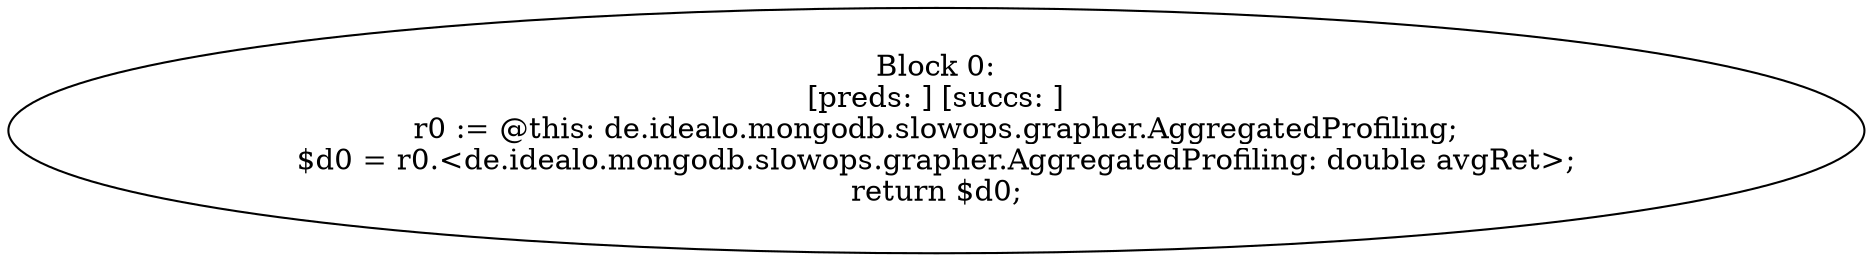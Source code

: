 digraph "unitGraph" {
    "Block 0:
[preds: ] [succs: ]
r0 := @this: de.idealo.mongodb.slowops.grapher.AggregatedProfiling;
$d0 = r0.<de.idealo.mongodb.slowops.grapher.AggregatedProfiling: double avgRet>;
return $d0;
"
}
